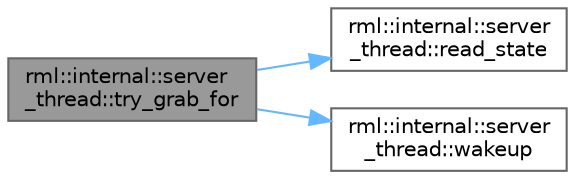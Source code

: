 digraph "rml::internal::server_thread::try_grab_for"
{
 // LATEX_PDF_SIZE
  bgcolor="transparent";
  edge [fontname=Helvetica,fontsize=10,labelfontname=Helvetica,labelfontsize=10];
  node [fontname=Helvetica,fontsize=10,shape=box,height=0.2,width=0.4];
  rankdir="LR";
  Node1 [id="Node000001",label="rml::internal::server\l_thread::try_grab_for",height=0.2,width=0.4,color="gray40", fillcolor="grey60", style="filled", fontcolor="black",tooltip="Attempt to enslave a thread for OpenMP/TBB."];
  Node1 -> Node2 [id="edge1_Node000001_Node000002",color="steelblue1",style="solid",tooltip=" "];
  Node2 [id="Node000002",label="rml::internal::server\l_thread::read_state",height=0.2,width=0.4,color="grey40", fillcolor="white", style="filled",URL="$classrml_1_1internal_1_1server__thread.html#a6ab9017ec496651c230dec7d38a34b5c",tooltip="Read the thread state"];
  Node1 -> Node3 [id="edge2_Node000001_Node000003",color="steelblue1",style="solid",tooltip=" "];
  Node3 [id="Node000003",label="rml::internal::server\l_thread::wakeup",height=0.2,width=0.4,color="grey40", fillcolor="white", style="filled",URL="$classrml_1_1internal_1_1server__thread.html#aa0be5031e71c0c2cf3a2998ddb386d37",tooltip="Attempt to wakeup a thread"];
}
